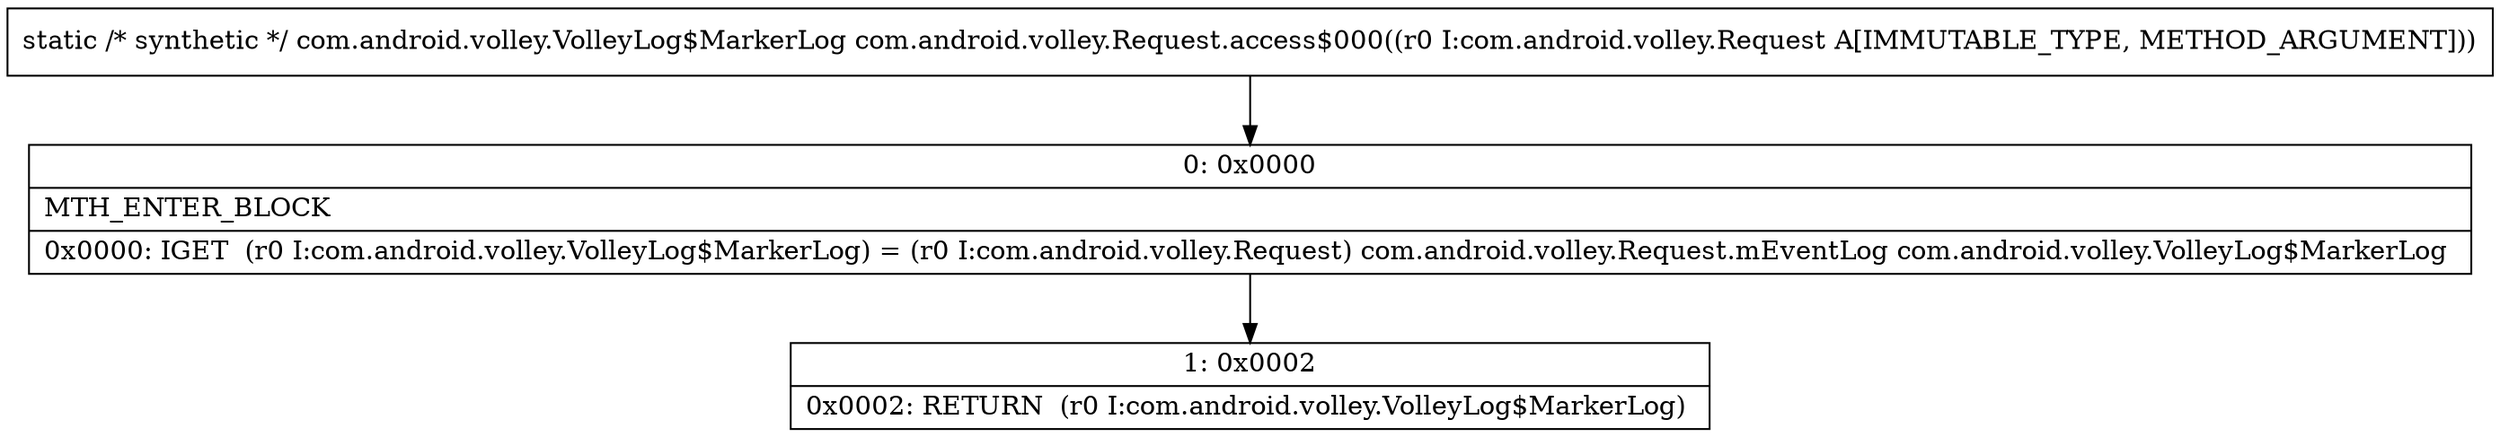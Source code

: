 digraph "CFG forcom.android.volley.Request.access$000(Lcom\/android\/volley\/Request;)Lcom\/android\/volley\/VolleyLog$MarkerLog;" {
Node_0 [shape=record,label="{0\:\ 0x0000|MTH_ENTER_BLOCK\l|0x0000: IGET  (r0 I:com.android.volley.VolleyLog$MarkerLog) = (r0 I:com.android.volley.Request) com.android.volley.Request.mEventLog com.android.volley.VolleyLog$MarkerLog \l}"];
Node_1 [shape=record,label="{1\:\ 0x0002|0x0002: RETURN  (r0 I:com.android.volley.VolleyLog$MarkerLog) \l}"];
MethodNode[shape=record,label="{static \/* synthetic *\/ com.android.volley.VolleyLog$MarkerLog com.android.volley.Request.access$000((r0 I:com.android.volley.Request A[IMMUTABLE_TYPE, METHOD_ARGUMENT])) }"];
MethodNode -> Node_0;
Node_0 -> Node_1;
}

